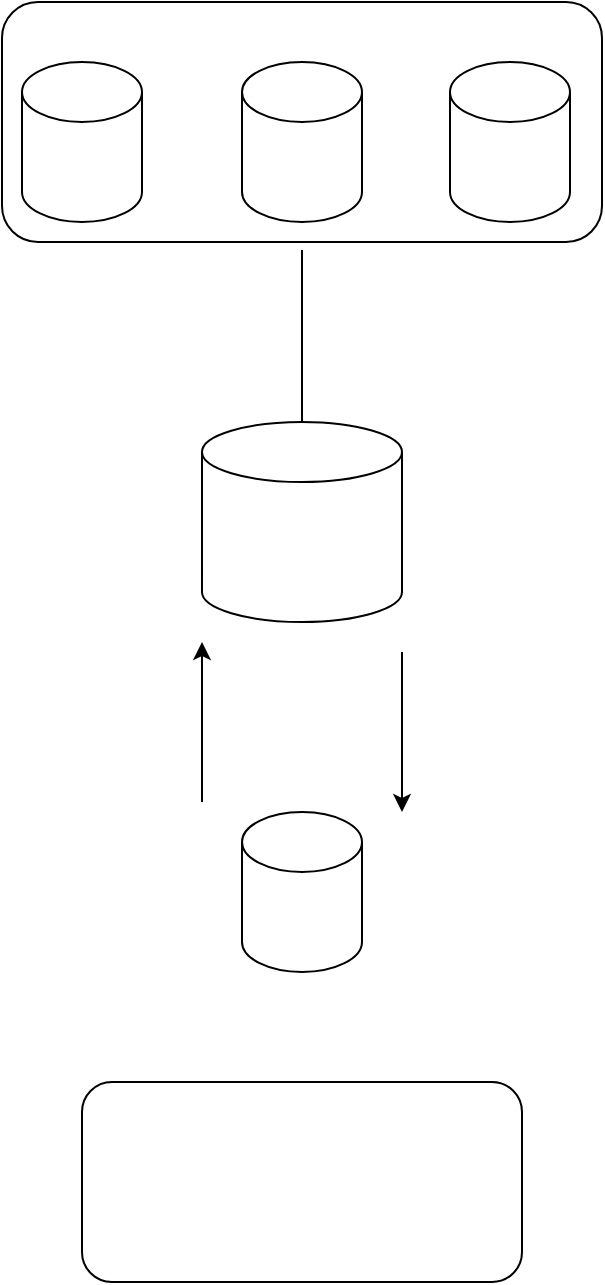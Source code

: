 <mxfile version="25.0.3">
  <diagram name="Страница — 1" id="f4Wf9Rq9JbERo32JdSKV">
    <mxGraphModel dx="1290" dy="567" grid="1" gridSize="10" guides="1" tooltips="1" connect="1" arrows="1" fold="1" page="1" pageScale="1" pageWidth="827" pageHeight="1169" math="0" shadow="0">
      <root>
        <mxCell id="0" />
        <mxCell id="1" parent="0" />
        <mxCell id="97N-wIbMj6tB275m0_wd-4" value="" style="rounded=1;whiteSpace=wrap;html=1;" vertex="1" parent="1">
          <mxGeometry x="160" y="100" width="300" height="120" as="geometry" />
        </mxCell>
        <mxCell id="97N-wIbMj6tB275m0_wd-1" value="" style="shape=cylinder3;whiteSpace=wrap;html=1;boundedLbl=1;backgroundOutline=1;size=15;" vertex="1" parent="1">
          <mxGeometry x="170" y="130" width="60" height="80" as="geometry" />
        </mxCell>
        <mxCell id="97N-wIbMj6tB275m0_wd-2" value="" style="shape=cylinder3;whiteSpace=wrap;html=1;boundedLbl=1;backgroundOutline=1;size=15;" vertex="1" parent="1">
          <mxGeometry x="280" y="130" width="60" height="80" as="geometry" />
        </mxCell>
        <mxCell id="97N-wIbMj6tB275m0_wd-3" value="" style="shape=cylinder3;whiteSpace=wrap;html=1;boundedLbl=1;backgroundOutline=1;size=15;" vertex="1" parent="1">
          <mxGeometry x="384" y="130" width="60" height="80" as="geometry" />
        </mxCell>
        <mxCell id="97N-wIbMj6tB275m0_wd-5" value="" style="shape=cylinder3;whiteSpace=wrap;html=1;boundedLbl=1;backgroundOutline=1;size=15;" vertex="1" parent="1">
          <mxGeometry x="260" y="310" width="100" height="100" as="geometry" />
        </mxCell>
        <mxCell id="97N-wIbMj6tB275m0_wd-6" value="" style="endArrow=none;html=1;rounded=0;exitX=0.5;exitY=0;exitDx=0;exitDy=0;exitPerimeter=0;" edge="1" parent="1" source="97N-wIbMj6tB275m0_wd-5">
          <mxGeometry width="50" height="50" relative="1" as="geometry">
            <mxPoint x="500" y="250" as="sourcePoint" />
            <mxPoint x="310" y="224" as="targetPoint" />
          </mxGeometry>
        </mxCell>
        <mxCell id="97N-wIbMj6tB275m0_wd-7" value="" style="shape=cylinder3;whiteSpace=wrap;html=1;boundedLbl=1;backgroundOutline=1;size=15;" vertex="1" parent="1">
          <mxGeometry x="280" y="505" width="60" height="80" as="geometry" />
        </mxCell>
        <mxCell id="97N-wIbMj6tB275m0_wd-8" value="" style="endArrow=classic;html=1;rounded=0;" edge="1" parent="1">
          <mxGeometry width="50" height="50" relative="1" as="geometry">
            <mxPoint x="260" y="500" as="sourcePoint" />
            <mxPoint x="260" y="420" as="targetPoint" />
          </mxGeometry>
        </mxCell>
        <mxCell id="97N-wIbMj6tB275m0_wd-9" value="" style="endArrow=classic;html=1;rounded=0;" edge="1" parent="1">
          <mxGeometry width="50" height="50" relative="1" as="geometry">
            <mxPoint x="360" y="425" as="sourcePoint" />
            <mxPoint x="360" y="505" as="targetPoint" />
          </mxGeometry>
        </mxCell>
        <mxCell id="97N-wIbMj6tB275m0_wd-10" value="" style="rounded=1;whiteSpace=wrap;html=1;" vertex="1" parent="1">
          <mxGeometry x="200" y="640" width="220" height="100" as="geometry" />
        </mxCell>
      </root>
    </mxGraphModel>
  </diagram>
</mxfile>
